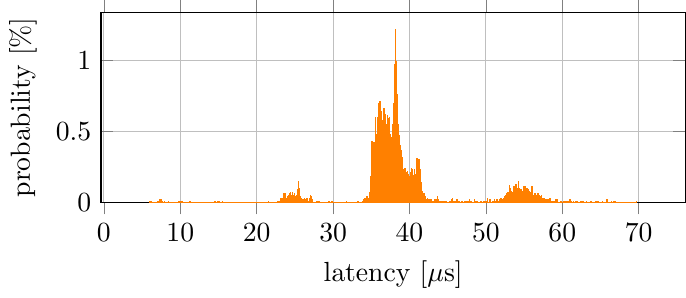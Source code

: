 \documentclass{standalone}
\usepackage{pgfplots}
\pgfplotsset{compat=newest}

\begin{document}
\begin{tikzpicture}
\begin{axis}[xlabel={latency [$\mu$s]}, ylabel={probability [\%]}, grid=both, ybar interval, ymin=0, xtick={}, scaled ticks=false, tick label style={/pgf/number format/fixed}, x tick label as interval=false, width=9cm, height=4cm ]
    \addplot[orange, fill=orange] coordinates {
        (6, 0.01)
        (6.031, 0)
        (6.061, 0)
        (6.092, 0)
        (6.123, 0)
        (6.153, 0.01)
        (6.184, 0)
        (6.214, 0)
        (6.245, 0)
        (6.276, 0)
        (6.306, 0)
        (6.337, 0)
        (6.368, 0)
        (6.398, 0)
        (6.429, 0)
        (6.459, 0)
        (6.49, 0)
        (6.521, 0)
        (6.551, 0)
        (6.582, 0)
        (6.613, 0)
        (6.643, 0)
        (6.674, 0)
        (6.704, 0)
        (6.735, 0)
        (6.766, 0)
        (6.796, 0)
        (6.827, 0)
        (6.858, 0)
        (6.888, 0)
        (6.919, 0)
        (6.95, 0)
        (6.98, 0)
        (7.011, 0.01)
        (7.041, 0)
        (7.072, 0)
        (7.103, 0.01)
        (7.133, 0)
        (7.164, 0)
        (7.195, 0.01)
        (7.225, 0)
        (7.256, 0.01)
        (7.286, 0.01)
        (7.317, 0)
        (7.348, 0.02)
        (7.378, 0.01)
        (7.409, 0.01)
        (7.44, 0.01)
        (7.47, 0.02)
        (7.501, 0.02)
        (7.531, 0.02)
        (7.562, 0.02)
        (7.593, 0)
        (7.623, 0)
        (7.654, 0)
        (7.685, 0.01)
        (7.715, 0)
        (7.746, 0)
        (7.776, 0)
        (7.807, 0)
        (7.838, 0)
        (7.868, 0)
        (7.899, 0)
        (7.93, 0)
        (7.96, 0.01)
        (7.991, 0)
        (8.022, 0)
        (8.052, 0)
        (8.083, 0)
        (8.113, 0)
        (8.144, 0)
        (8.175, 0)
        (8.205, 0)
        (8.236, 0)
        (8.267, 0)
        (8.297, 0)
        (8.328, 0)
        (8.358, 0)
        (8.389, 0)
        (8.42, 0)
        (8.45, 0.01)
        (8.481, 0)
        (8.512, 0)
        (8.542, 0)
        (8.573, 0)
        (8.603, 0)
        (8.634, 0)
        (8.665, 0)
        (8.695, 0)
        (8.726, 0)
        (8.757, 0)
        (8.787, 0)
        (8.818, 0)
        (8.849, 0)
        (8.879, 0)
        (8.91, 0)
        (8.94, 0)
        (8.971, 0)
        (9.002, 0)
        (9.032, 0)
        (9.063, 0)
        (9.094, 0)
        (9.124, 0)
        (9.155, 0)
        (9.185, 0)
        (9.216, 0)
        (9.247, 0)
        (9.277, 0)
        (9.308, 0)
        (9.339, 0)
        (9.369, 0)
        (9.4, 0)
        (9.43, 0)
        (9.461, 0)
        (9.492, 0)
        (9.522, 0)
        (9.553, 0)
        (9.584, 0)
        (9.614, 0)
        (9.645, 0)
        (9.676, 0)
        (9.706, 0)
        (9.737, 0)
        (9.767, 0.01)
        (9.798, 0)
        (9.829, 0)
        (9.859, 0)
        (9.89, 0)
        (9.921, 0)
        (9.951, 0.01)
        (9.982, 0)
        (10.012, 0)
        (10.043, 0)
        (10.074, 0)
        (10.104, 0)
        (10.135, 0)
        (10.166, 0)
        (10.196, 0.01)
        (10.227, 0)
        (10.257, 0)
        (10.288, 0)
        (10.319, 0)
        (10.349, 0)
        (10.38, 0)
        (10.411, 0)
        (10.441, 0)
        (10.472, 0)
        (10.502, 0)
        (10.533, 0)
        (10.564, 0)
        (10.594, 0)
        (10.625, 0)
        (10.656, 0)
        (10.686, 0)
        (10.717, 0)
        (10.748, 0)
        (10.778, 0)
        (10.809, 0)
        (10.839, 0)
        (10.87, 0)
        (10.901, 0)
        (10.931, 0)
        (10.962, 0)
        (10.993, 0)
        (11.023, 0)
        (11.054, 0)
        (11.084, 0)
        (11.115, 0)
        (11.146, 0)
        (11.176, 0)
        (11.207, 0.01)
        (11.238, 0)
        (11.268, 0)
        (11.299, 0.01)
        (11.329, 0.01)
        (11.36, 0.01)
        (11.391, 0)
        (11.421, 0)
        (11.452, 0)
        (11.483, 0)
        (11.513, 0)
        (11.544, 0)
        (11.575, 0)
        (11.605, 0)
        (11.636, 0)
        (11.666, 0)
        (11.697, 0)
        (11.728, 0)
        (11.758, 0)
        (11.789, 0)
        (11.82, 0)
        (11.85, 0)
        (11.881, 0)
        (11.911, 0)
        (11.942, 0)
        (11.973, 0)
        (12.003, 0)
        (12.034, 0)
        (12.065, 0)
        (12.095, 0)
        (12.126, 0)
        (12.156, 0)
        (12.187, 0)
        (12.218, 0)
        (12.248, 0)
        (12.279, 0)
        (12.31, 0)
        (12.34, 0)
        (12.371, 0)
        (12.402, 0)
        (12.432, 0)
        (12.463, 0)
        (12.493, 0)
        (12.524, 0)
        (12.555, 0)
        (12.585, 0)
        (12.616, 0)
        (12.647, 0)
        (12.677, 0)
        (12.708, 0)
        (12.738, 0)
        (12.769, 0)
        (12.8, 0)
        (12.83, 0)
        (12.861, 0)
        (12.892, 0)
        (12.922, 0)
        (12.953, 0)
        (12.983, 0)
        (13.014, 0)
        (13.045, 0)
        (13.075, 0)
        (13.106, 0)
        (13.137, 0)
        (13.167, 0)
        (13.198, 0)
        (13.228, 0)
        (13.259, 0)
        (13.29, 0)
        (13.32, 0)
        (13.351, 0)
        (13.382, 0)
        (13.412, 0)
        (13.443, 0)
        (13.474, 0)
        (13.504, 0)
        (13.535, 0)
        (13.565, 0)
        (13.596, 0)
        (13.627, 0)
        (13.657, 0)
        (13.688, 0)
        (13.719, 0)
        (13.749, 0)
        (13.78, 0)
        (13.81, 0)
        (13.841, 0)
        (13.872, 0)
        (13.902, 0)
        (13.933, 0)
        (13.964, 0)
        (13.994, 0)
        (14.025, 0)
        (14.055, 0)
        (14.086, 0)
        (14.117, 0)
        (14.147, 0)
        (14.178, 0)
        (14.209, 0)
        (14.239, 0)
        (14.27, 0)
        (14.301, 0)
        (14.331, 0)
        (14.362, 0)
        (14.392, 0)
        (14.423, 0)
        (14.454, 0)
        (14.484, 0)
        (14.515, 0.01)
        (14.546, 0)
        (14.576, 0.01)
        (14.607, 0)
        (14.637, 0)
        (14.668, 0)
        (14.699, 0)
        (14.729, 0)
        (14.76, 0)
        (14.791, 0)
        (14.821, 0)
        (14.852, 0.01)
        (14.882, 0)
        (14.913, 0)
        (14.944, 0.01)
        (14.974, 0.01)
        (15.005, 0)
        (15.036, 0)
        (15.066, 0.01)
        (15.097, 0)
        (15.127, 0)
        (15.158, 0)
        (15.189, 0)
        (15.219, 0)
        (15.25, 0)
        (15.281, 0)
        (15.311, 0)
        (15.342, 0)
        (15.373, 0)
        (15.403, 0)
        (15.434, 0)
        (15.464, 0)
        (15.495, 0.01)
        (15.526, 0)
        (15.556, 0)
        (15.587, 0)
        (15.618, 0)
        (15.648, 0)
        (15.679, 0)
        (15.709, 0)
        (15.74, 0)
        (15.771, 0)
        (15.801, 0)
        (15.832, 0)
        (15.863, 0)
        (15.893, 0)
        (15.924, 0)
        (15.954, 0)
        (15.985, 0)
        (16.016, 0)
        (16.046, 0)
        (16.077, 0)
        (16.108, 0)
        (16.138, 0)
        (16.169, 0)
        (16.2, 0)
        (16.23, 0)
        (16.261, 0)
        (16.291, 0)
        (16.322, 0)
        (16.353, 0)
        (16.383, 0)
        (16.414, 0)
        (16.445, 0)
        (16.475, 0)
        (16.506, 0)
        (16.536, 0)
        (16.567, 0)
        (16.598, 0)
        (16.628, 0)
        (16.659, 0)
        (16.69, 0)
        (16.72, 0)
        (16.751, 0)
        (16.781, 0)
        (16.812, 0)
        (16.843, 0)
        (16.873, 0)
        (16.904, 0)
        (16.935, 0)
        (16.965, 0)
        (16.996, 0)
        (17.027, 0)
        (17.057, 0)
        (17.088, 0)
        (17.118, 0)
        (17.149, 0)
        (17.18, 0)
        (17.21, 0)
        (17.241, 0)
        (17.272, 0)
        (17.302, 0)
        (17.333, 0)
        (17.363, 0)
        (17.394, 0)
        (17.425, 0)
        (17.455, 0)
        (17.486, 0)
        (17.517, 0)
        (17.547, 0)
        (17.578, 0)
        (17.608, 0)
        (17.639, 0)
        (17.67, 0)
        (17.7, 0)
        (17.731, 0)
        (17.762, 0)
        (17.792, 0)
        (17.823, 0)
        (17.853, 0)
        (17.884, 0)
        (17.915, 0)
        (17.945, 0)
        (17.976, 0)
        (18.007, 0)
        (18.037, 0)
        (18.068, 0)
        (18.099, 0)
        (18.129, 0)
        (18.16, 0)
        (18.19, 0)
        (18.221, 0)
        (18.252, 0)
        (18.282, 0)
        (18.313, 0)
        (18.344, 0)
        (18.374, 0)
        (18.405, 0)
        (18.435, 0)
        (18.466, 0)
        (18.497, 0)
        (18.527, 0)
        (18.558, 0)
        (18.589, 0)
        (18.619, 0)
        (18.65, 0)
        (18.68, 0)
        (18.711, 0)
        (18.742, 0)
        (18.772, 0)
        (18.803, 0)
        (18.834, 0)
        (18.864, 0)
        (18.895, 0)
        (18.926, 0)
        (18.956, 0)
        (18.987, 0)
        (19.017, 0)
        (19.048, 0)
        (19.079, 0)
        (19.109, 0)
        (19.14, 0)
        (19.171, 0)
        (19.201, 0)
        (19.232, 0)
        (19.262, 0)
        (19.293, 0)
        (19.324, 0)
        (19.354, 0)
        (19.385, 0)
        (19.416, 0)
        (19.446, 0)
        (19.477, 0)
        (19.507, 0)
        (19.538, 0)
        (19.569, 0)
        (19.599, 0)
        (19.63, 0)
        (19.661, 0)
        (19.691, 0)
        (19.722, 0)
        (19.753, 0)
        (19.783, 0)
        (19.814, 0)
        (19.844, 0)
        (19.875, 0)
        (19.906, 0)
        (19.936, 0)
        (19.967, 0)
        (19.998, 0)
        (20.028, 0)
        (20.059, 0)
        (20.089, 0)
        (20.12, 0)
        (20.151, 0)
        (20.181, 0)
        (20.212, 0)
        (20.243, 0)
        (20.273, 0)
        (20.304, 0)
        (20.334, 0)
        (20.365, 0)
        (20.396, 0)
        (20.426, 0)
        (20.457, 0)
        (20.488, 0)
        (20.518, 0)
        (20.549, 0)
        (20.579, 0)
        (20.61, 0)
        (20.641, 0)
        (20.671, 0)
        (20.702, 0)
        (20.733, 0)
        (20.763, 0)
        (20.794, 0)
        (20.825, 0)
        (20.855, 0)
        (20.886, 0)
        (20.916, 0)
        (20.947, 0)
        (20.978, 0)
        (21.008, 0)
        (21.039, 0)
        (21.07, 0)
        (21.1, 0)
        (21.131, 0)
        (21.161, 0)
        (21.192, 0)
        (21.223, 0)
        (21.253, 0)
        (21.284, 0)
        (21.315, 0)
        (21.345, 0)
        (21.376, 0)
        (21.406, 0)
        (21.437, 0)
        (21.468, 0)
        (21.498, 0)
        (21.529, 0.01)
        (21.56, 0)
        (21.59, 0)
        (21.621, 0)
        (21.652, 0)
        (21.682, 0)
        (21.713, 0)
        (21.743, 0)
        (21.774, 0)
        (21.805, 0)
        (21.835, 0)
        (21.866, 0)
        (21.897, 0)
        (21.927, 0)
        (21.958, 0)
        (21.988, 0)
        (22.019, 0)
        (22.05, 0)
        (22.08, 0)
        (22.111, 0)
        (22.142, 0)
        (22.172, 0)
        (22.203, 0)
        (22.233, 0)
        (22.264, 0)
        (22.295, 0)
        (22.325, 0)
        (22.356, 0)
        (22.387, 0)
        (22.417, 0)
        (22.448, 0)
        (22.479, 0)
        (22.509, 0)
        (22.54, 0)
        (22.57, 0)
        (22.601, 0)
        (22.632, 0)
        (22.662, 0)
        (22.693, 0)
        (22.724, 0.01)
        (22.754, 0)
        (22.785, 0.01)
        (22.815, 0)
        (22.846, 0)
        (22.877, 0)
        (22.907, 0)
        (22.938, 0.01)
        (22.969, 0)
        (22.999, 0.01)
        (23.03, 0.01)
        (23.06, 0)
        (23.091, 0.02)
        (23.122, 0.01)
        (23.152, 0)
        (23.183, 0.03)
        (23.214, 0.01)
        (23.244, 0.01)
        (23.275, 0.01)
        (23.305, 0.01)
        (23.336, 0.01)
        (23.367, 0.03)
        (23.397, 0.01)
        (23.428, 0.03)
        (23.459, 0.01)
        (23.489, 0.02)
        (23.52, 0.02)
        (23.551, 0.06)
        (23.581, 0.04)
        (23.612, 0.04)
        (23.642, 0.06)
        (23.673, 0.02)
        (23.704, 0.05)
        (23.734, 0.06)
        (23.765, 0.05)
        (23.796, 0.01)
        (23.826, 0.03)
        (23.857, 0.02)
        (23.887, 0.03)
        (23.918, 0.01)
        (23.949, 0.01)
        (23.979, 0.03)
        (24.01, 0.02)
        (24.041, 0.01)
        (24.071, 0.04)
        (24.102, 0)
        (24.132, 0.03)
        (24.163, 0.04)
        (24.194, 0.05)
        (24.224, 0.02)
        (24.255, 0.01)
        (24.286, 0.06)
        (24.316, 0.03)
        (24.347, 0.03)
        (24.378, 0.07)
        (24.408, 0.05)
        (24.439, 0.07)
        (24.469, 0.04)
        (24.5, 0.04)
        (24.531, 0.05)
        (24.561, 0.02)
        (24.592, 0.01)
        (24.623, 0.02)
        (24.653, 0.03)
        (24.684, 0.07)
        (24.714, 0.03)
        (24.745, 0.03)
        (24.776, 0.05)
        (24.806, 0.04)
        (24.837, 0.02)
        (24.868, 0.02)
        (24.898, 0.03)
        (24.929, 0.04)
        (24.959, 0.06)
        (24.99, 0.03)
        (25.021, 0.02)
        (25.051, 0.02)
        (25.082, 0.01)
        (25.113, 0.04)
        (25.143, 0.03)
        (25.174, 0.02)
        (25.205, 0.02)
        (25.235, 0.02)
        (25.266, 0.05)
        (25.296, 0.02)
        (25.327, 0.06)
        (25.358, 0.05)
        (25.388, 0.09)
        (25.419, 0.1)
        (25.45, 0.11)
        (25.48, 0.15)
        (25.511, 0.08)
        (25.541, 0.05)
        (25.572, 0.1)
        (25.603, 0.07)
        (25.633, 0.04)
        (25.664, 0.02)
        (25.695, 0.04)
        (25.725, 0.03)
        (25.756, 0.04)
        (25.786, 0.02)
        (25.817, 0.01)
        (25.848, 0.01)
        (25.878, 0.03)
        (25.909, 0.02)
        (25.94, 0.01)
        (25.97, 0)
        (26.001, 0.02)
        (26.031, 0.02)
        (26.062, 0.02)
        (26.093, 0.02)
        (26.123, 0.02)
        (26.154, 0.01)
        (26.185, 0.01)
        (26.215, 0.03)
        (26.246, 0.01)
        (26.277, 0.01)
        (26.307, 0.01)
        (26.338, 0.02)
        (26.368, 0)
        (26.399, 0)
        (26.43, 0)
        (26.46, 0)
        (26.491, 0.01)
        (26.522, 0.03)
        (26.552, 0.01)
        (26.583, 0.01)
        (26.613, 0.03)
        (26.644, 0.03)
        (26.675, 0.01)
        (26.705, 0.01)
        (26.736, 0)
        (26.767, 0)
        (26.797, 0)
        (26.828, 0)
        (26.858, 0.01)
        (26.889, 0.01)
        (26.92, 0.01)
        (26.95, 0.01)
        (26.981, 0.03)
        (27.012, 0.05)
        (27.042, 0.02)
        (27.073, 0)
        (27.104, 0.04)
        (27.134, 0)
        (27.165, 0.02)
        (27.195, 0)
        (27.226, 0.02)
        (27.257, 0)
        (27.287, 0)
        (27.318, 0)
        (27.349, 0)
        (27.379, 0)
        (27.41, 0)
        (27.44, 0)
        (27.471, 0)
        (27.502, 0)
        (27.532, 0)
        (27.563, 0)
        (27.594, 0)
        (27.624, 0)
        (27.655, 0)
        (27.685, 0)
        (27.716, 0)
        (27.747, 0)
        (27.777, 0)
        (27.808, 0)
        (27.839, 0)
        (27.869, 0.01)
        (27.9, 0)
        (27.931, 0.01)
        (27.961, 0)
        (27.992, 0)
        (28.022, 0)
        (28.053, 0.01)
        (28.084, 0)
        (28.114, 0)
        (28.145, 0)
        (28.176, 0)
        (28.206, 0)
        (28.237, 0.01)
        (28.267, 0)
        (28.298, 0)
        (28.329, 0)
        (28.359, 0)
        (28.39, 0)
        (28.421, 0)
        (28.451, 0)
        (28.482, 0)
        (28.512, 0)
        (28.543, 0)
        (28.574, 0)
        (28.604, 0)
        (28.635, 0)
        (28.666, 0)
        (28.696, 0)
        (28.727, 0)
        (28.757, 0)
        (28.788, 0)
        (28.819, 0)
        (28.849, 0)
        (28.88, 0)
        (28.911, 0)
        (28.941, 0)
        (28.972, 0)
        (29.003, 0)
        (29.033, 0)
        (29.064, 0)
        (29.094, 0)
        (29.125, 0)
        (29.156, 0)
        (29.186, 0)
        (29.217, 0)
        (29.248, 0)
        (29.278, 0)
        (29.309, 0)
        (29.339, 0)
        (29.37, 0)
        (29.401, 0)
        (29.431, 0)
        (29.462, 0.01)
        (29.493, 0)
        (29.523, 0)
        (29.554, 0)
        (29.584, 0)
        (29.615, 0)
        (29.646, 0)
        (29.676, 0)
        (29.707, 0)
        (29.738, 0)
        (29.768, 0)
        (29.799, 0)
        (29.83, 0.01)
        (29.86, 0)
        (29.891, 0)
        (29.921, 0)
        (29.952, 0)
        (29.983, 0)
        (30.013, 0)
        (30.044, 0)
        (30.075, 0)
        (30.105, 0)
        (30.136, 0)
        (30.166, 0)
        (30.197, 0)
        (30.228, 0)
        (30.258, 0)
        (30.289, 0)
        (30.32, 0)
        (30.35, 0)
        (30.381, 0)
        (30.411, 0)
        (30.442, 0)
        (30.473, 0)
        (30.503, 0)
        (30.534, 0)
        (30.565, 0)
        (30.595, 0)
        (30.626, 0)
        (30.656, 0)
        (30.687, 0)
        (30.718, 0)
        (30.748, 0)
        (30.779, 0)
        (30.81, 0)
        (30.84, 0)
        (30.871, 0)
        (30.902, 0)
        (30.932, 0)
        (30.963, 0)
        (30.993, 0)
        (31.024, 0)
        (31.055, 0)
        (31.085, 0)
        (31.116, 0)
        (31.147, 0)
        (31.177, 0)
        (31.208, 0)
        (31.238, 0)
        (31.269, 0)
        (31.3, 0)
        (31.33, 0)
        (31.361, 0)
        (31.392, 0)
        (31.422, 0)
        (31.453, 0)
        (31.483, 0)
        (31.514, 0)
        (31.545, 0)
        (31.575, 0)
        (31.606, 0)
        (31.637, 0)
        (31.667, 0)
        (31.698, 0.01)
        (31.729, 0)
        (31.759, 0)
        (31.79, 0)
        (31.82, 0)
        (31.851, 0)
        (31.882, 0)
        (31.912, 0)
        (31.943, 0)
        (31.974, 0)
        (32.004, 0)
        (32.035, 0)
        (32.065, 0)
        (32.096, 0)
        (32.127, 0)
        (32.157, 0)
        (32.188, 0)
        (32.219, 0)
        (32.249, 0)
        (32.28, 0)
        (32.31, 0)
        (32.341, 0)
        (32.372, 0)
        (32.402, 0)
        (32.433, 0)
        (32.464, 0)
        (32.494, 0)
        (32.525, 0)
        (32.556, 0)
        (32.586, 0)
        (32.617, 0)
        (32.647, 0)
        (32.678, 0)
        (32.709, 0)
        (32.739, 0)
        (32.77, 0)
        (32.801, 0)
        (32.831, 0)
        (32.862, 0)
        (32.892, 0)
        (32.923, 0)
        (32.954, 0)
        (32.984, 0)
        (33.015, 0)
        (33.046, 0)
        (33.076, 0)
        (33.107, 0)
        (33.137, 0)
        (33.168, 0.01)
        (33.199, 0)
        (33.229, 0)
        (33.26, 0.01)
        (33.291, 0)
        (33.321, 0)
        (33.352, 0)
        (33.382, 0)
        (33.413, 0)
        (33.444, 0)
        (33.474, 0)
        (33.505, 0)
        (33.536, 0)
        (33.566, 0)
        (33.597, 0)
        (33.628, 0)
        (33.658, 0)
        (33.689, 0)
        (33.719, 0)
        (33.75, 0)
        (33.781, 0)
        (33.811, 0)
        (33.842, 0)
        (33.873, 0.01)
        (33.903, 0)
        (33.934, 0)
        (33.964, 0)
        (33.995, 0.02)
        (34.026, 0)
        (34.056, 0)
        (34.087, 0)
        (34.118, 0)
        (34.148, 0)
        (34.179, 0.03)
        (34.209, 0.02)
        (34.24, 0.01)
        (34.271, 0.01)
        (34.301, 0.03)
        (34.332, 0.01)
        (34.363, 0.02)
        (34.393, 0.02)
        (34.424, 0.04)
        (34.455, 0.03)
        (34.485, 0.03)
        (34.516, 0)
        (34.546, 0)
        (34.577, 0.03)
        (34.608, 0.03)
        (34.638, 0.03)
        (34.669, 0.02)
        (34.7, 0.02)
        (34.73, 0.02)
        (34.761, 0.07)
        (34.791, 0.06)
        (34.822, 0.05)
        (34.853, 0.12)
        (34.883, 0.12)
        (34.914, 0.18)
        (34.945, 0.12)
        (34.975, 0.18)
        (35.006, 0.14)
        (35.036, 0.24)
        (35.067, 0.43)
        (35.098, 0.35)
        (35.128, 0.26)
        (35.159, 0.36)
        (35.19, 0.24)
        (35.22, 0.28)
        (35.251, 0.42)
        (35.282, 0.26)
        (35.312, 0.28)
        (35.343, 0.34)
        (35.373, 0.3)
        (35.404, 0.34)
        (35.435, 0.31)
        (35.465, 0.42)
        (35.496, 0.47)
        (35.527, 0.6)
        (35.557, 0.48)
        (35.588, 0.48)
        (35.618, 0.43)
        (35.649, 0.48)
        (35.68, 0.38)
        (35.71, 0.42)
        (35.741, 0.4)
        (35.772, 0.4)
        (35.802, 0.42)
        (35.833, 0.43)
        (35.863, 0.6)
        (35.894, 0.61)
        (35.925, 0.7)
        (35.955, 0.62)
        (35.986, 0.56)
        (36.017, 0.52)
        (36.047, 0.44)
        (36.078, 0.5)
        (36.108, 0.71)
        (36.139, 0.53)
        (36.17, 0.48)
        (36.2, 0.61)
        (36.231, 0.46)
        (36.262, 0.5)
        (36.292, 0.61)
        (36.323, 0.62)
        (36.354, 0.64)
        (36.384, 0.58)
        (36.415, 0.53)
        (36.445, 0.47)
        (36.476, 0.44)
        (36.507, 0.46)
        (36.537, 0.42)
        (36.568, 0.47)
        (36.599, 0.51)
        (36.629, 0.56)
        (36.66, 0.66)
        (36.69, 0.62)
        (36.721, 0.56)
        (36.752, 0.61)
        (36.782, 0.45)
        (36.813, 0.62)
        (36.844, 0.48)
        (36.874, 0.57)
        (36.905, 0.41)
        (36.935, 0.5)
        (36.966, 0.4)
        (36.997, 0.55)
        (37.027, 0.54)
        (37.058, 0.49)
        (37.089, 0.61)
        (37.119, 0.43)
        (37.15, 0.52)
        (37.181, 0.59)
        (37.211, 0.36)
        (37.242, 0.52)
        (37.272, 0.59)
        (37.303, 0.54)
        (37.334, 0.55)
        (37.364, 0.5)
        (37.395, 0.6)
        (37.426, 0.44)
        (37.456, 0.48)
        (37.487, 0.47)
        (37.517, 0.37)
        (37.548, 0.41)
        (37.579, 0.37)
        (37.609, 0.4)
        (37.64, 0.4)
        (37.671, 0.45)
        (37.701, 0.46)
        (37.732, 0.51)
        (37.762, 0.55)
        (37.793, 0.45)
        (37.824, 0.55)
        (37.854, 0.57)
        (37.885, 0.63)
        (37.916, 0.63)
        (37.946, 0.54)
        (37.977, 0.7)
        (38.008, 0.71)
        (38.038, 0.78)
        (38.069, 0.861)
        (38.099, 0.971)
        (38.13, 0.961)
        (38.161, 1.001)
        (38.191, 1.221)
        (38.222, 0.991)
        (38.253, 0.991)
        (38.283, 0.941)
        (38.314, 0.64)
        (38.344, 0.76)
        (38.375, 0.55)
        (38.406, 0.53)
        (38.436, 0.51)
        (38.467, 0.53)
        (38.498, 0.55)
        (38.528, 0.48)
        (38.559, 0.47)
        (38.589, 0.34)
        (38.62, 0.36)
        (38.651, 0.4)
        (38.681, 0.47)
        (38.712, 0.37)
        (38.743, 0.4)
        (38.773, 0.38)
        (38.804, 0.32)
        (38.834, 0.34)
        (38.865, 0.37)
        (38.896, 0.34)
        (38.926, 0.21)
        (38.957, 0.25)
        (38.988, 0.32)
        (39.018, 0.28)
        (39.049, 0.28)
        (39.08, 0.28)
        (39.11, 0.24)
        (39.141, 0.23)
        (39.171, 0.21)
        (39.202, 0.19)
        (39.233, 0.16)
        (39.263, 0.2)
        (39.294, 0.21)
        (39.325, 0.21)
        (39.355, 0.18)
        (39.386, 0.18)
        (39.416, 0.24)
        (39.447, 0.17)
        (39.478, 0.15)
        (39.508, 0.2)
        (39.539, 0.19)
        (39.57, 0.2)
        (39.6, 0.2)
        (39.631, 0.21)
        (39.661, 0.15)
        (39.692, 0.18)
        (39.723, 0.14)
        (39.753, 0.22)
        (39.784, 0.15)
        (39.815, 0.16)
        (39.845, 0.2)
        (39.876, 0.17)
        (39.907, 0.17)
        (39.937, 0.18)
        (39.968, 0.14)
        (39.998, 0.15)
        (40.029, 0.18)
        (40.06, 0.13)
        (40.09, 0.15)
        (40.121, 0.18)
        (40.152, 0.21)
        (40.182, 0.12)
        (40.213, 0.24)
        (40.243, 0.21)
        (40.274, 0.18)
        (40.305, 0.19)
        (40.335, 0.08)
        (40.366, 0.23)
        (40.397, 0.15)
        (40.427, 0.16)
        (40.458, 0.18)
        (40.488, 0.19)
        (40.519, 0.12)
        (40.55, 0.11)
        (40.58, 0.16)
        (40.611, 0.17)
        (40.642, 0.23)
        (40.672, 0.14)
        (40.703, 0.16)
        (40.734, 0.17)
        (40.764, 0.16)
        (40.795, 0.13)
        (40.825, 0.12)
        (40.856, 0.2)
        (40.887, 0.21)
        (40.917, 0.21)
        (40.948, 0.31)
        (40.979, 0.24)
        (41.009, 0.26)
        (41.04, 0.24)
        (41.07, 0.27)
        (41.101, 0.18)
        (41.132, 0.24)
        (41.162, 0.25)
        (41.193, 0.28)
        (41.224, 0.3)
        (41.254, 0.19)
        (41.285, 0.12)
        (41.315, 0.14)
        (41.346, 0.23)
        (41.377, 0.14)
        (41.407, 0.1)
        (41.438, 0.07)
        (41.469, 0.08)
        (41.499, 0.12)
        (41.53, 0.07)
        (41.56, 0.09)
        (41.591, 0.14)
        (41.622, 0.08)
        (41.652, 0.08)
        (41.683, 0.04)
        (41.714, 0.07)
        (41.744, 0.05)
        (41.775, 0.06)
        (41.806, 0.06)
        (41.836, 0.06)
        (41.867, 0.02)
        (41.897, 0.06)
        (41.928, 0.03)
        (41.959, 0.04)
        (41.989, 0.03)
        (42.02, 0.04)
        (42.051, 0.04)
        (42.081, 0)
        (42.112, 0.01)
        (42.142, 0.02)
        (42.173, 0.01)
        (42.204, 0.01)
        (42.234, 0.01)
        (42.265, 0.01)
        (42.296, 0.02)
        (42.326, 0.03)
        (42.357, 0)
        (42.387, 0)
        (42.418, 0.01)
        (42.449, 0.01)
        (42.479, 0.01)
        (42.51, 0.02)
        (42.541, 0.01)
        (42.571, 0)
        (42.602, 0.01)
        (42.633, 0.01)
        (42.663, 0.02)
        (42.694, 0.02)
        (42.724, 0.02)
        (42.755, 0.01)
        (42.786, 0.01)
        (42.816, 0.01)
        (42.847, 0.01)
        (42.878, 0.02)
        (42.908, 0)
        (42.939, 0.01)
        (42.969, 0.01)
        (43.0, 0)
        (43.031, 0)
        (43.061, 0.01)
        (43.092, 0)
        (43.123, 0.01)
        (43.153, 0)
        (43.184, 0)
        (43.214, 0.01)
        (43.245, 0.01)
        (43.276, 0.02)
        (43.306, 0)
        (43.337, 0.01)
        (43.368, 0.02)
        (43.398, 0)
        (43.429, 0.01)
        (43.459, 0.02)
        (43.49, 0)
        (43.521, 0)
        (43.551, 0.01)
        (43.582, 0)
        (43.613, 0)
        (43.643, 0.01)
        (43.674, 0.04)
        (43.705, 0)
        (43.735, 0)
        (43.766, 0.02)
        (43.796, 0.01)
        (43.827, 0.01)
        (43.858, 0)
        (43.888, 0.01)
        (43.919, 0)
        (43.95, 0.01)
        (43.98, 0.01)
        (44.011, 0)
        (44.041, 0)
        (44.072, 0)
        (44.103, 0)
        (44.133, 0)
        (44.164, 0)
        (44.195, 0)
        (44.225, 0)
        (44.256, 0.01)
        (44.286, 0)
        (44.317, 0)
        (44.348, 0)
        (44.378, 0)
        (44.409, 0.01)
        (44.44, 0)
        (44.47, 0)
        (44.501, 0)
        (44.532, 0.01)
        (44.562, 0)
        (44.593, 0)
        (44.623, 0.01)
        (44.654, 0)
        (44.685, 0.01)
        (44.715, 0)
        (44.746, 0)
        (44.777, 0.01)
        (44.807, 0)
        (44.838, 0.01)
        (44.868, 0)
        (44.899, 0)
        (44.93, 0)
        (44.96, 0)
        (44.991, 0)
        (45.022, 0)
        (45.052, 0)
        (45.083, 0)
        (45.113, 0)
        (45.144, 0)
        (45.175, 0)
        (45.205, 0)
        (45.236, 0.01)
        (45.267, 0)
        (45.297, 0.01)
        (45.328, 0)
        (45.359, 0.01)
        (45.389, 0.01)
        (45.42, 0.01)
        (45.45, 0)
        (45.481, 0)
        (45.512, 0.02)
        (45.542, 0.01)
        (45.573, 0.03)
        (45.604, 0)
        (45.634, 0.01)
        (45.665, 0.01)
        (45.695, 0)
        (45.726, 0)
        (45.757, 0)
        (45.787, 0.01)
        (45.818, 0)
        (45.849, 0)
        (45.879, 0.01)
        (45.91, 0.01)
        (45.94, 0.01)
        (45.971, 0.01)
        (46.002, 0.01)
        (46.032, 0)
        (46.063, 0)
        (46.094, 0.01)
        (46.124, 0)
        (46.155, 0)
        (46.185, 0.02)
        (46.216, 0.01)
        (46.247, 0)
        (46.277, 0)
        (46.308, 0.01)
        (46.339, 0.01)
        (46.369, 0)
        (46.4, 0)
        (46.431, 0)
        (46.461, 0)
        (46.492, 0)
        (46.522, 0)
        (46.553, 0.01)
        (46.584, 0)
        (46.614, 0)
        (46.645, 0)
        (46.676, 0)
        (46.706, 0)
        (46.737, 0)
        (46.767, 0)
        (46.798, 0)
        (46.829, 0)
        (46.859, 0.01)
        (46.89, 0)
        (46.921, 0.01)
        (46.951, 0.01)
        (46.982, 0)
        (47.012, 0)
        (47.043, 0)
        (47.074, 0)
        (47.104, 0)
        (47.135, 0)
        (47.166, 0.01)
        (47.196, 0)
        (47.227, 0.01)
        (47.258, 0)
        (47.288, 0)
        (47.319, 0)
        (47.349, 0.01)
        (47.38, 0)
        (47.411, 0)
        (47.441, 0.01)
        (47.472, 0)
        (47.503, 0.01)
        (47.533, 0)
        (47.564, 0)
        (47.594, 0)
        (47.625, 0)
        (47.656, 0)
        (47.686, 0.01)
        (47.717, 0.01)
        (47.748, 0)
        (47.778, 0)
        (47.809, 0)
        (47.839, 0)
        (47.87, 0.02)
        (47.901, 0)
        (47.931, 0)
        (47.962, 0)
        (47.993, 0)
        (48.023, 0)
        (48.054, 0.01)
        (48.085, 0)
        (48.115, 0.01)
        (48.146, 0)
        (48.176, 0)
        (48.207, 0)
        (48.238, 0)
        (48.268, 0)
        (48.299, 0)
        (48.33, 0)
        (48.36, 0)
        (48.391, 0)
        (48.421, 0)
        (48.452, 0)
        (48.483, 0)
        (48.513, 0.02)
        (48.544, 0.01)
        (48.575, 0)
        (48.605, 0)
        (48.636, 0)
        (48.666, 0)
        (48.697, 0)
        (48.728, 0)
        (48.758, 0)
        (48.789, 0)
        (48.82, 0.01)
        (48.85, 0)
        (48.881, 0)
        (48.911, 0)
        (48.942, 0)
        (48.973, 0)
        (49.003, 0)
        (49.034, 0)
        (49.065, 0)
        (49.095, 0)
        (49.126, 0)
        (49.157, 0)
        (49.187, 0)
        (49.218, 0)
        (49.248, 0)
        (49.279, 0.01)
        (49.31, 0)
        (49.34, 0)
        (49.371, 0)
        (49.402, 0.01)
        (49.432, 0)
        (49.463, 0)
        (49.493, 0)
        (49.524, 0)
        (49.555, 0)
        (49.585, 0)
        (49.616, 0)
        (49.647, 0.01)
        (49.677, 0)
        (49.708, 0)
        (49.738, 0)
        (49.769, 0.01)
        (49.8, 0)
        (49.83, 0)
        (49.861, 0.01)
        (49.892, 0.01)
        (49.922, 0)
        (49.953, 0)
        (49.984, 0.01)
        (50.014, 0)
        (50.045, 0)
        (50.075, 0)
        (50.106, 0)
        (50.137, 0)
        (50.167, 0)
        (50.198, 0.01)
        (50.229, 0.03)
        (50.259, 0)
        (50.29, 0)
        (50.32, 0)
        (50.351, 0)
        (50.382, 0)
        (50.412, 0.01)
        (50.443, 0.01)
        (50.474, 0.02)
        (50.504, 0.02)
        (50.535, 0.01)
        (50.565, 0)
        (50.596, 0.01)
        (50.627, 0)
        (50.657, 0)
        (50.688, 0)
        (50.719, 0)
        (50.749, 0)
        (50.78, 0)
        (50.811, 0)
        (50.841, 0)
        (50.872, 0.01)
        (50.902, 0)
        (50.933, 0)
        (50.964, 0)
        (50.994, 0)
        (51.025, 0.01)
        (51.056, 0)
        (51.086, 0)
        (51.117, 0.02)
        (51.147, 0)
        (51.178, 0.01)
        (51.209, 0)
        (51.239, 0)
        (51.27, 0.01)
        (51.301, 0)
        (51.331, 0.01)
        (51.362, 0.01)
        (51.392, 0)
        (51.423, 0.02)
        (51.454, 0)
        (51.484, 0)
        (51.515, 0.01)
        (51.546, 0.01)
        (51.576, 0)
        (51.607, 0.01)
        (51.637, 0.01)
        (51.668, 0.01)
        (51.699, 0.01)
        (51.729, 0.01)
        (51.76, 0.02)
        (51.791, 0)
        (51.821, 0.01)
        (51.852, 0)
        (51.883, 0)
        (51.913, 0.03)
        (51.944, 0.01)
        (51.974, 0.01)
        (52.005, 0.01)
        (52.036, 0.01)
        (52.066, 0.03)
        (52.097, 0.02)
        (52.128, 0.01)
        (52.158, 0.01)
        (52.189, 0)
        (52.219, 0.02)
        (52.25, 0.01)
        (52.281, 0)
        (52.311, 0.01)
        (52.342, 0.01)
        (52.373, 0.03)
        (52.403, 0.04)
        (52.434, 0.02)
        (52.464, 0.01)
        (52.495, 0.04)
        (52.526, 0.02)
        (52.556, 0.05)
        (52.587, 0.03)
        (52.618, 0.02)
        (52.648, 0.03)
        (52.679, 0.06)
        (52.71, 0.02)
        (52.74, 0.04)
        (52.771, 0.03)
        (52.801, 0.04)
        (52.832, 0.05)
        (52.863, 0.07)
        (52.893, 0.05)
        (52.924, 0.04)
        (52.955, 0.04)
        (52.985, 0.02)
        (53.016, 0.04)
        (53.046, 0.03)
        (53.077, 0.04)
        (53.108, 0.12)
        (53.138, 0.1)
        (53.169, 0.06)
        (53.2, 0.03)
        (53.23, 0.04)
        (53.261, 0.05)
        (53.291, 0.05)
        (53.322, 0.07)
        (53.353, 0.08)
        (53.383, 0.04)
        (53.414, 0.04)
        (53.445, 0.06)
        (53.475, 0.07)
        (53.506, 0.02)
        (53.537, 0.05)
        (53.567, 0.07)
        (53.598, 0.08)
        (53.628, 0.02)
        (53.659, 0.11)
        (53.69, 0.04)
        (53.72, 0.06)
        (53.751, 0.09)
        (53.782, 0.11)
        (53.812, 0.04)
        (53.843, 0.07)
        (53.873, 0.06)
        (53.904, 0.13)
        (53.935, 0.05)
        (53.965, 0.03)
        (53.996, 0.09)
        (54.027, 0.08)
        (54.057, 0.06)
        (54.088, 0.06)
        (54.118, 0.1)
        (54.149, 0.09)
        (54.18, 0.08)
        (54.21, 0.05)
        (54.241, 0.15)
        (54.272, 0.03)
        (54.302, 0.09)
        (54.333, 0.06)
        (54.363, 0.06)
        (54.394, 0.07)
        (54.425, 0.1)
        (54.455, 0.06)
        (54.486, 0.07)
        (54.517, 0.03)
        (54.547, 0.05)
        (54.578, 0.09)
        (54.609, 0.01)
        (54.639, 0.08)
        (54.67, 0.04)
        (54.7, 0.06)
        (54.731, 0.08)
        (54.762, 0.08)
        (54.792, 0.06)
        (54.823, 0.06)
        (54.854, 0.07)
        (54.884, 0.05)
        (54.915, 0.06)
        (54.945, 0.11)
        (54.976, 0.01)
        (55.007, 0.08)
        (55.037, 0.05)
        (55.068, 0.06)
        (55.099, 0.11)
        (55.129, 0.02)
        (55.16, 0.09)
        (55.19, 0.08)
        (55.221, 0.08)
        (55.252, 0.08)
        (55.282, 0.09)
        (55.313, 0.1)
        (55.344, 0.07)
        (55.374, 0.06)
        (55.405, 0.07)
        (55.436, 0.04)
        (55.466, 0.1)
        (55.497, 0.09)
        (55.527, 0.08)
        (55.558, 0.07)
        (55.589, 0.04)
        (55.619, 0.07)
        (55.65, 0.06)
        (55.681, 0.06)
        (55.711, 0.08)
        (55.742, 0.05)
        (55.772, 0.03)
        (55.803, 0.07)
        (55.834, 0.05)
        (55.864, 0.05)
        (55.895, 0.04)
        (55.926, 0.07)
        (55.956, 0.05)
        (55.987, 0.05)
        (56.017, 0.11)
        (56.048, 0.03)
        (56.079, 0.04)
        (56.109, 0.08)
        (56.14, 0.04)
        (56.171, 0.05)
        (56.201, 0.01)
        (56.232, 0.03)
        (56.263, 0.03)
        (56.293, 0.03)
        (56.324, 0.02)
        (56.354, 0.06)
        (56.385, 0.06)
        (56.416, 0.03)
        (56.446, 0.06)
        (56.477, 0.03)
        (56.508, 0.06)
        (56.538, 0.02)
        (56.569, 0.05)
        (56.599, 0.03)
        (56.63, 0.03)
        (56.661, 0)
        (56.691, 0.04)
        (56.722, 0.02)
        (56.753, 0.05)
        (56.783, 0.06)
        (56.814, 0.03)
        (56.844, 0.03)
        (56.875, 0.05)
        (56.906, 0.03)
        (56.936, 0.03)
        (56.967, 0.05)
        (56.998, 0.03)
        (57.028, 0.01)
        (57.059, 0.03)
        (57.089, 0.03)
        (57.12, 0.03)
        (57.151, 0.04)
        (57.181, 0.02)
        (57.212, 0.01)
        (57.243, 0.03)
        (57.273, 0.05)
        (57.304, 0)
        (57.335, 0.03)
        (57.365, 0.01)
        (57.396, 0.03)
        (57.426, 0.01)
        (57.457, 0.01)
        (57.488, 0.02)
        (57.518, 0.03)
        (57.549, 0)
        (57.58, 0.01)
        (57.61, 0.03)
        (57.641, 0.01)
        (57.671, 0.02)
        (57.702, 0)
        (57.733, 0)
        (57.763, 0.01)
        (57.794, 0.02)
        (57.825, 0.02)
        (57.855, 0.02)
        (57.886, 0.01)
        (57.916, 0.01)
        (57.947, 0)
        (57.978, 0.01)
        (58.008, 0.02)
        (58.039, 0.02)
        (58.07, 0.01)
        (58.1, 0)
        (58.131, 0.01)
        (58.162, 0.02)
        (58.192, 0.02)
        (58.223, 0.02)
        (58.253, 0)
        (58.284, 0.01)
        (58.315, 0.01)
        (58.345, 0)
        (58.376, 0.03)
        (58.407, 0.01)
        (58.437, 0)
        (58.468, 0.01)
        (58.498, 0.01)
        (58.529, 0.01)
        (58.56, 0)
        (58.59, 0)
        (58.621, 0)
        (58.652, 0)
        (58.682, 0.01)
        (58.713, 0)
        (58.743, 0.01)
        (58.774, 0.01)
        (58.805, 0)
        (58.835, 0)
        (58.866, 0)
        (58.897, 0.01)
        (58.927, 0)
        (58.958, 0)
        (58.988, 0.01)
        (59.019, 0.01)
        (59.05, 0)
        (59.08, 0.02)
        (59.111, 0)
        (59.142, 0)
        (59.172, 0.02)
        (59.203, 0)
        (59.234, 0)
        (59.264, 0)
        (59.295, 0.02)
        (59.325, 0.01)
        (59.356, 0.02)
        (59.387, 0)
        (59.417, 0)
        (59.448, 0)
        (59.479, 0)
        (59.509, 0)
        (59.54, 0)
        (59.57, 0)
        (59.601, 0)
        (59.632, 0)
        (59.662, 0)
        (59.693, 0)
        (59.724, 0)
        (59.754, 0.01)
        (59.785, 0)
        (59.815, 0)
        (59.846, 0)
        (59.877, 0)
        (59.907, 0.01)
        (59.938, 0)
        (59.969, 0)
        (59.999, 0)
        (60.03, 0)
        (60.061, 0)
        (60.091, 0)
        (60.122, 0)
        (60.152, 0)
        (60.183, 0.01)
        (60.214, 0)
        (60.244, 0)
        (60.275, 0)
        (60.306, 0)
        (60.336, 0.01)
        (60.367, 0)
        (60.397, 0)
        (60.428, 0)
        (60.459, 0.01)
        (60.489, 0)
        (60.52, 0)
        (60.551, 0)
        (60.581, 0.01)
        (60.612, 0)
        (60.642, 0.01)
        (60.673, 0)
        (60.704, 0)
        (60.734, 0)
        (60.765, 0.01)
        (60.796, 0)
        (60.826, 0.01)
        (60.857, 0)
        (60.888, 0)
        (60.918, 0)
        (60.949, 0)
        (60.979, 0)
        (61.01, 0.02)
        (61.041, 0)
        (61.071, 0.01)
        (61.102, 0)
        (61.133, 0.01)
        (61.163, 0.01)
        (61.194, 0)
        (61.224, 0.01)
        (61.255, 0)
        (61.286, 0)
        (61.316, 0)
        (61.347, 0)
        (61.378, 0)
        (61.408, 0.01)
        (61.439, 0)
        (61.469, 0)
        (61.5, 0)
        (61.531, 0)
        (61.561, 0)
        (61.592, 0)
        (61.623, 0)
        (61.653, 0)
        (61.684, 0)
        (61.714, 0)
        (61.745, 0)
        (61.776, 0.01)
        (61.806, 0.01)
        (61.837, 0)
        (61.868, 0.01)
        (61.898, 0.01)
        (61.929, 0)
        (61.96, 0)
        (61.99, 0)
        (62.021, 0)
        (62.051, 0)
        (62.082, 0)
        (62.113, 0)
        (62.143, 0)
        (62.174, 0)
        (62.205, 0)
        (62.235, 0)
        (62.266, 0)
        (62.296, 0)
        (62.327, 0)
        (62.358, 0)
        (62.388, 0)
        (62.419, 0.01)
        (62.45, 0)
        (62.48, 0)
        (62.511, 0.01)
        (62.541, 0)
        (62.572, 0)
        (62.603, 0)
        (62.633, 0)
        (62.664, 0)
        (62.695, 0.01)
        (62.725, 0.01)
        (62.756, 0)
        (62.787, 0)
        (62.817, 0)
        (62.848, 0)
        (62.878, 0)
        (62.909, 0)
        (62.94, 0)
        (62.97, 0)
        (63.001, 0)
        (63.032, 0)
        (63.062, 0)
        (63.093, 0)
        (63.123, 0.01)
        (63.154, 0)
        (63.185, 0)
        (63.215, 0)
        (63.246, 0)
        (63.277, 0)
        (63.307, 0)
        (63.338, 0)
        (63.368, 0)
        (63.399, 0)
        (63.43, 0)
        (63.46, 0)
        (63.491, 0)
        (63.522, 0)
        (63.552, 0)
        (63.583, 0)
        (63.614, 0)
        (63.644, 0.01)
        (63.675, 0)
        (63.705, 0)
        (63.736, 0.01)
        (63.767, 0)
        (63.797, 0)
        (63.828, 0)
        (63.859, 0)
        (63.889, 0)
        (63.92, 0)
        (63.95, 0)
        (63.981, 0)
        (64.012, 0)
        (64.042, 0)
        (64.073, 0)
        (64.104, 0)
        (64.134, 0)
        (64.165, 0)
        (64.195, 0)
        (64.226, 0)
        (64.257, 0)
        (64.287, 0)
        (64.318, 0)
        (64.349, 0)
        (64.379, 0.01)
        (64.41, 0)
        (64.44, 0)
        (64.471, 0)
        (64.502, 0)
        (64.532, 0.01)
        (64.563, 0)
        (64.594, 0)
        (64.624, 0)
        (64.655, 0.01)
        (64.686, 0)
        (64.716, 0)
        (64.747, 0)
        (64.777, 0)
        (64.808, 0)
        (64.839, 0)
        (64.869, 0)
        (64.9, 0)
        (64.931, 0)
        (64.961, 0)
        (64.992, 0)
        (65.022, 0)
        (65.053, 0)
        (65.084, 0)
        (65.114, 0)
        (65.145, 0)
        (65.176, 0)
        (65.206, 0)
        (65.237, 0)
        (65.267, 0.01)
        (65.298, 0)
        (65.329, 0)
        (65.359, 0)
        (65.39, 0)
        (65.421, 0)
        (65.451, 0)
        (65.482, 0)
        (65.513, 0)
        (65.543, 0)
        (65.574, 0)
        (65.604, 0)
        (65.635, 0)
        (65.666, 0)
        (65.696, 0)
        (65.727, 0)
        (65.758, 0.01)
        (65.788, 0)
        (65.819, 0.02)
        (65.849, 0)
        (65.88, 0)
        (65.911, 0.01)
        (65.941, 0.02)
        (65.972, 0)
        (66.003, 0)
        (66.033, 0)
        (66.064, 0)
        (66.094, 0)
        (66.125, 0)
        (66.156, 0)
        (66.186, 0)
        (66.217, 0)
        (66.248, 0)
        (66.278, 0)
        (66.309, 0)
        (66.34, 0)
        (66.37, 0)
        (66.401, 0)
        (66.431, 0.01)
        (66.462, 0)
        (66.493, 0)
        (66.523, 0)
        (66.554, 0)
        (66.585, 0)
        (66.615, 0)
        (66.646, 0)
        (66.676, 0.01)
        (66.707, 0)
        (66.738, 0)
        (66.768, 0)
        (66.799, 0)
        (66.83, 0)
        (66.86, 0.01)
        (66.891, 0)
        (66.921, 0)
        (66.952, 0)
        (66.983, 0)
        (67.013, 0)
        (67.044, 0)
        (67.075, 0)
        (67.105, 0)
        (67.136, 0)
        (67.166, 0)
        (67.197, 0)
        (67.228, 0)
        (67.258, 0)
        (67.289, 0)
        (67.32, 0)
        (67.35, 0)
        (67.381, 0)
        (67.412, 0)
        (67.442, 0)
        (67.473, 0)
        (67.503, 0)
        (67.534, 0)
        (67.565, 0)
        (67.595, 0)
        (67.626, 0)
        (67.657, 0)
        (67.687, 0)
        (67.718, 0)
        (67.748, 0)
        (67.779, 0)
        (67.81, 0)
        (67.84, 0)
        (67.871, 0)
        (67.902, 0)
        (67.932, 0)
        (67.963, 0)
        (67.993, 0)
        (68.024, 0)
        (68.055, 0)
        (68.085, 0)
        (68.116, 0)
        (68.147, 0)
        (68.177, 0)
        (68.208, 0)
        (68.239, 0)
        (68.269, 0)
        (68.3, 0)
        (68.33, 0)
        (68.361, 0)
        (68.392, 0)
        (68.422, 0)
        (68.453, 0)
        (68.484, 0)
        (68.514, 0)
        (68.545, 0)
        (68.575, 0)
        (68.606, 0)
        (68.637, 0)
        (68.667, 0)
        (68.698, 0)
        (68.729, 0)
        (68.759, 0)
        (68.79, 0)
        (68.82, 0)
        (68.851, 0)
        (68.882, 0)
        (68.912, 0)
        (68.943, 0)
        (68.974, 0)
        (69.004, 0)
        (69.035, 0)
        (69.066, 0)
        (69.096, 0)
        (69.127, 0)
        (69.157, 0)
        (69.188, 0)
        (69.219, 0)
        (69.249, 0)
        (69.28, 0)
        (69.311, 0)
        (69.341, 0)
        (69.372, 0)
        (69.402, 0)
        (69.433, 0)
        (69.464, 0)
        (69.494, 0)
        (69.525, 0)
        (69.556, 0)
        (69.586, 0)
        (69.617, 0)
        (69.647, 0)
        (69.678, 0.01)
        (69.709, 0)
    };
\end{axis}
\end{tikzpicture}
\end{document}
